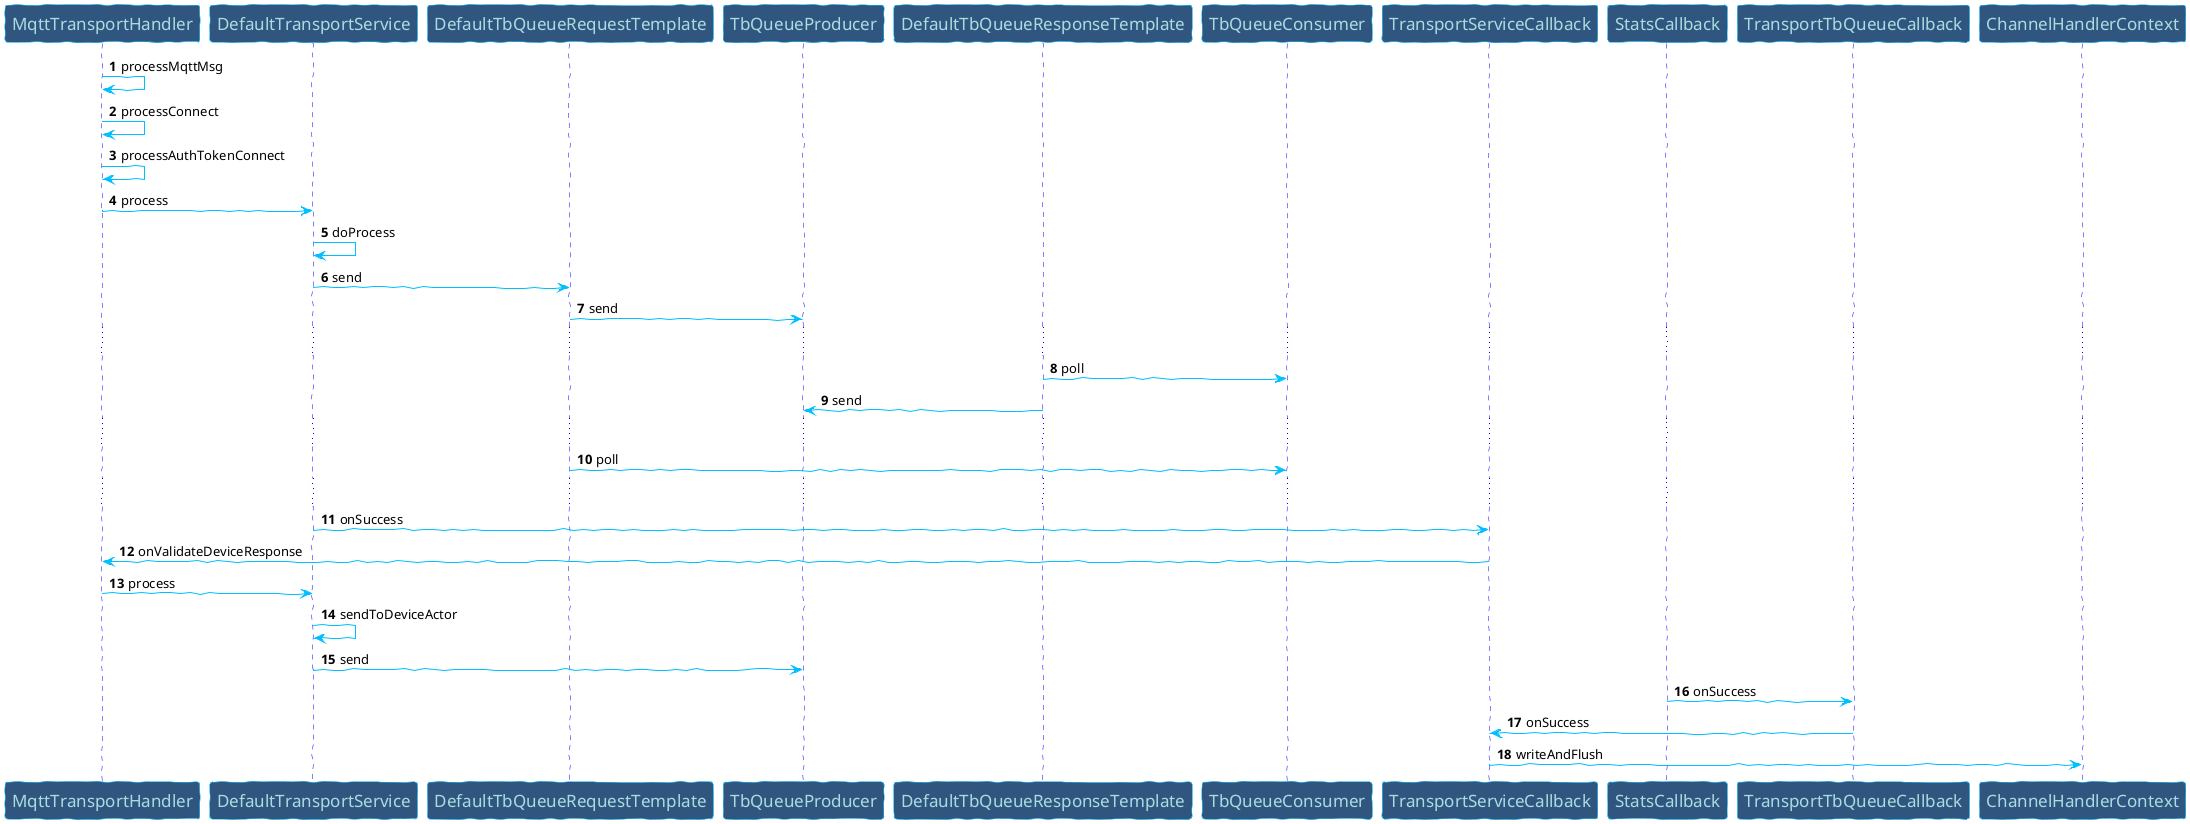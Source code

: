 @startuml


skinparam handwritten true

skinparam sequence {
ArrowColor DeepSkyBlue
ActorBorderColor DeepSkyBlue
LifeLineBorderColor blue
LifeLineBackgroundColor #A9DCDF

ParticipantBorderColor DeepSkyBlue
ParticipantBackgroundColor #305680
ParticipantFontName Impact
ParticipantFontSize 17
ParticipantFontColor #A9DCDF

ActorBackgroundColor aqua
ActorFontColor DeepSkyBlue
ActorFontSize 17
ActorFontName Aapex
}

autonumber


MqttTransportHandler -> MqttTransportHandler: processMqttMsg
MqttTransportHandler -> MqttTransportHandler: processConnect
MqttTransportHandler -> MqttTransportHandler: processAuthTokenConnect
MqttTransportHandler -> DefaultTransportService: process
DefaultTransportService -> DefaultTransportService: doProcess
DefaultTransportService -> DefaultTbQueueRequestTemplate: send
DefaultTbQueueRequestTemplate -> TbQueueProducer: send
' DefaultTbQueueRequestTemplate -> InMemoryTbQueueProducer: send
' InMemoryTbQueueProducer -> TbQueueCallback: onSuccess
' DefaultTbQueueRequestTemplate -> TbKafkaProducerTemplate: send
' TbKafkaProducerTemplate -> KafkaProducer: send
...
DefaultTbQueueResponseTemplate -> TbQueueConsumer: poll
DefaultTbQueueResponseTemplate -> TbQueueProducer: send
...
DefaultTbQueueRequestTemplate -> TbQueueConsumer: poll
...
DefaultTransportService -> TransportServiceCallback: onSuccess
TransportServiceCallback -> MqttTransportHandler: onValidateDeviceResponse
MqttTransportHandler -> DefaultTransportService: process
DefaultTransportService -> DefaultTransportService: sendToDeviceActor
' DefaultTransportService -> InMemoryTbQueueProducer: send
' InMemoryTbQueueProducer -> StatsCallback: onSuccess
DefaultTransportService -> TbQueueProducer: send
StatsCallback -> TransportTbQueueCallback: onSuccess
TransportTbQueueCallback -> TransportServiceCallback: onSuccess
TransportServiceCallback -> ChannelHandlerContext: writeAndFlush

' Alice -> Bob: Authentication Request
' activate Bob
' Bob --> Alice: Authentication Response
' deactivate Bob
' Alice -> Bob: Another authentication Request
' Alice <-- Bob: another authentication Response

' Alice -> Bob: naxx
' Alice <-- Bob: naxx





@enduml